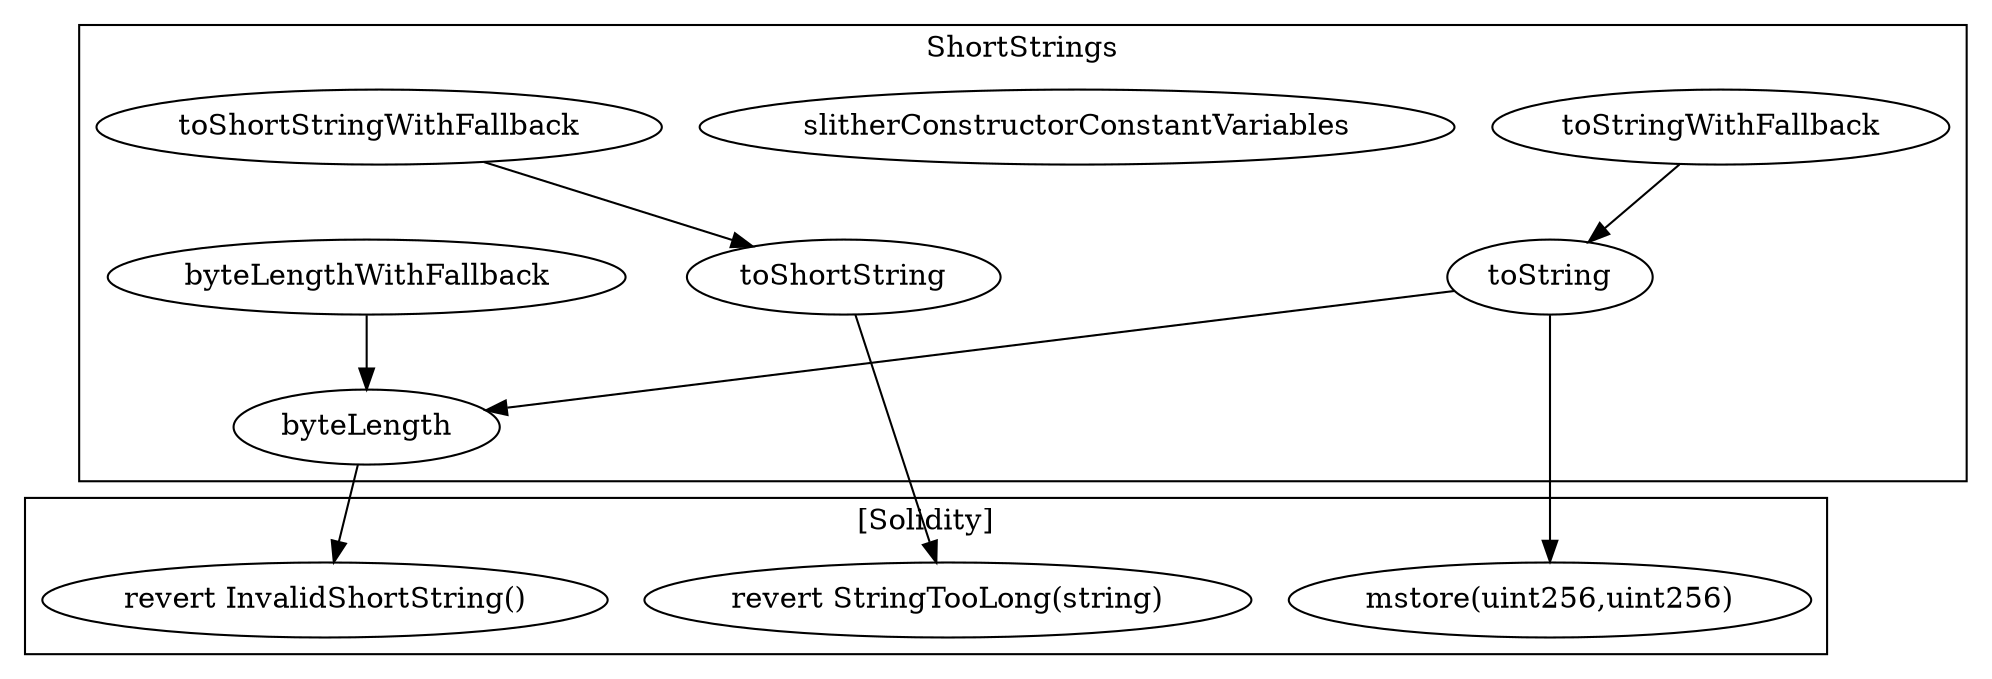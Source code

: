 strict digraph {
subgraph cluster_17726_ShortStrings {
label = "ShortStrings"
"17726_toShortString" [label="toShortString"]
"17726_toString" [label="toString"]
"17726_byteLengthWithFallback" [label="byteLengthWithFallback"]
"17726_toStringWithFallback" [label="toStringWithFallback"]
"17726_byteLength" [label="byteLength"]
"17726_slitherConstructorConstantVariables" [label="slitherConstructorConstantVariables"]
"17726_toShortStringWithFallback" [label="toShortStringWithFallback"]
"17726_toStringWithFallback" -> "17726_toString"
"17726_byteLengthWithFallback" -> "17726_byteLength"
"17726_toShortStringWithFallback" -> "17726_toShortString"
"17726_toString" -> "17726_byteLength"
}subgraph cluster_solidity {
label = "[Solidity]"
"revert StringTooLong(string)" 
"mstore(uint256,uint256)" 
"revert InvalidShortString()" 
"17726_toShortString" -> "revert StringTooLong(string)"
"17726_byteLength" -> "revert InvalidShortString()"
"17726_toString" -> "mstore(uint256,uint256)"
}
}